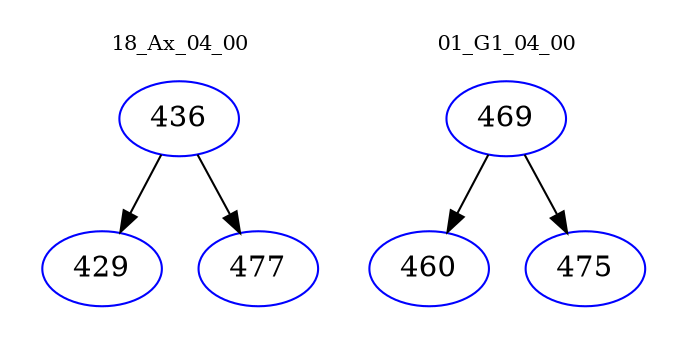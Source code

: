 digraph{
subgraph cluster_0 {
color = white
label = "18_Ax_04_00";
fontsize=10;
T0_436 [label="436", color="blue"]
T0_436 -> T0_429 [color="black"]
T0_429 [label="429", color="blue"]
T0_436 -> T0_477 [color="black"]
T0_477 [label="477", color="blue"]
}
subgraph cluster_1 {
color = white
label = "01_G1_04_00";
fontsize=10;
T1_469 [label="469", color="blue"]
T1_469 -> T1_460 [color="black"]
T1_460 [label="460", color="blue"]
T1_469 -> T1_475 [color="black"]
T1_475 [label="475", color="blue"]
}
}
